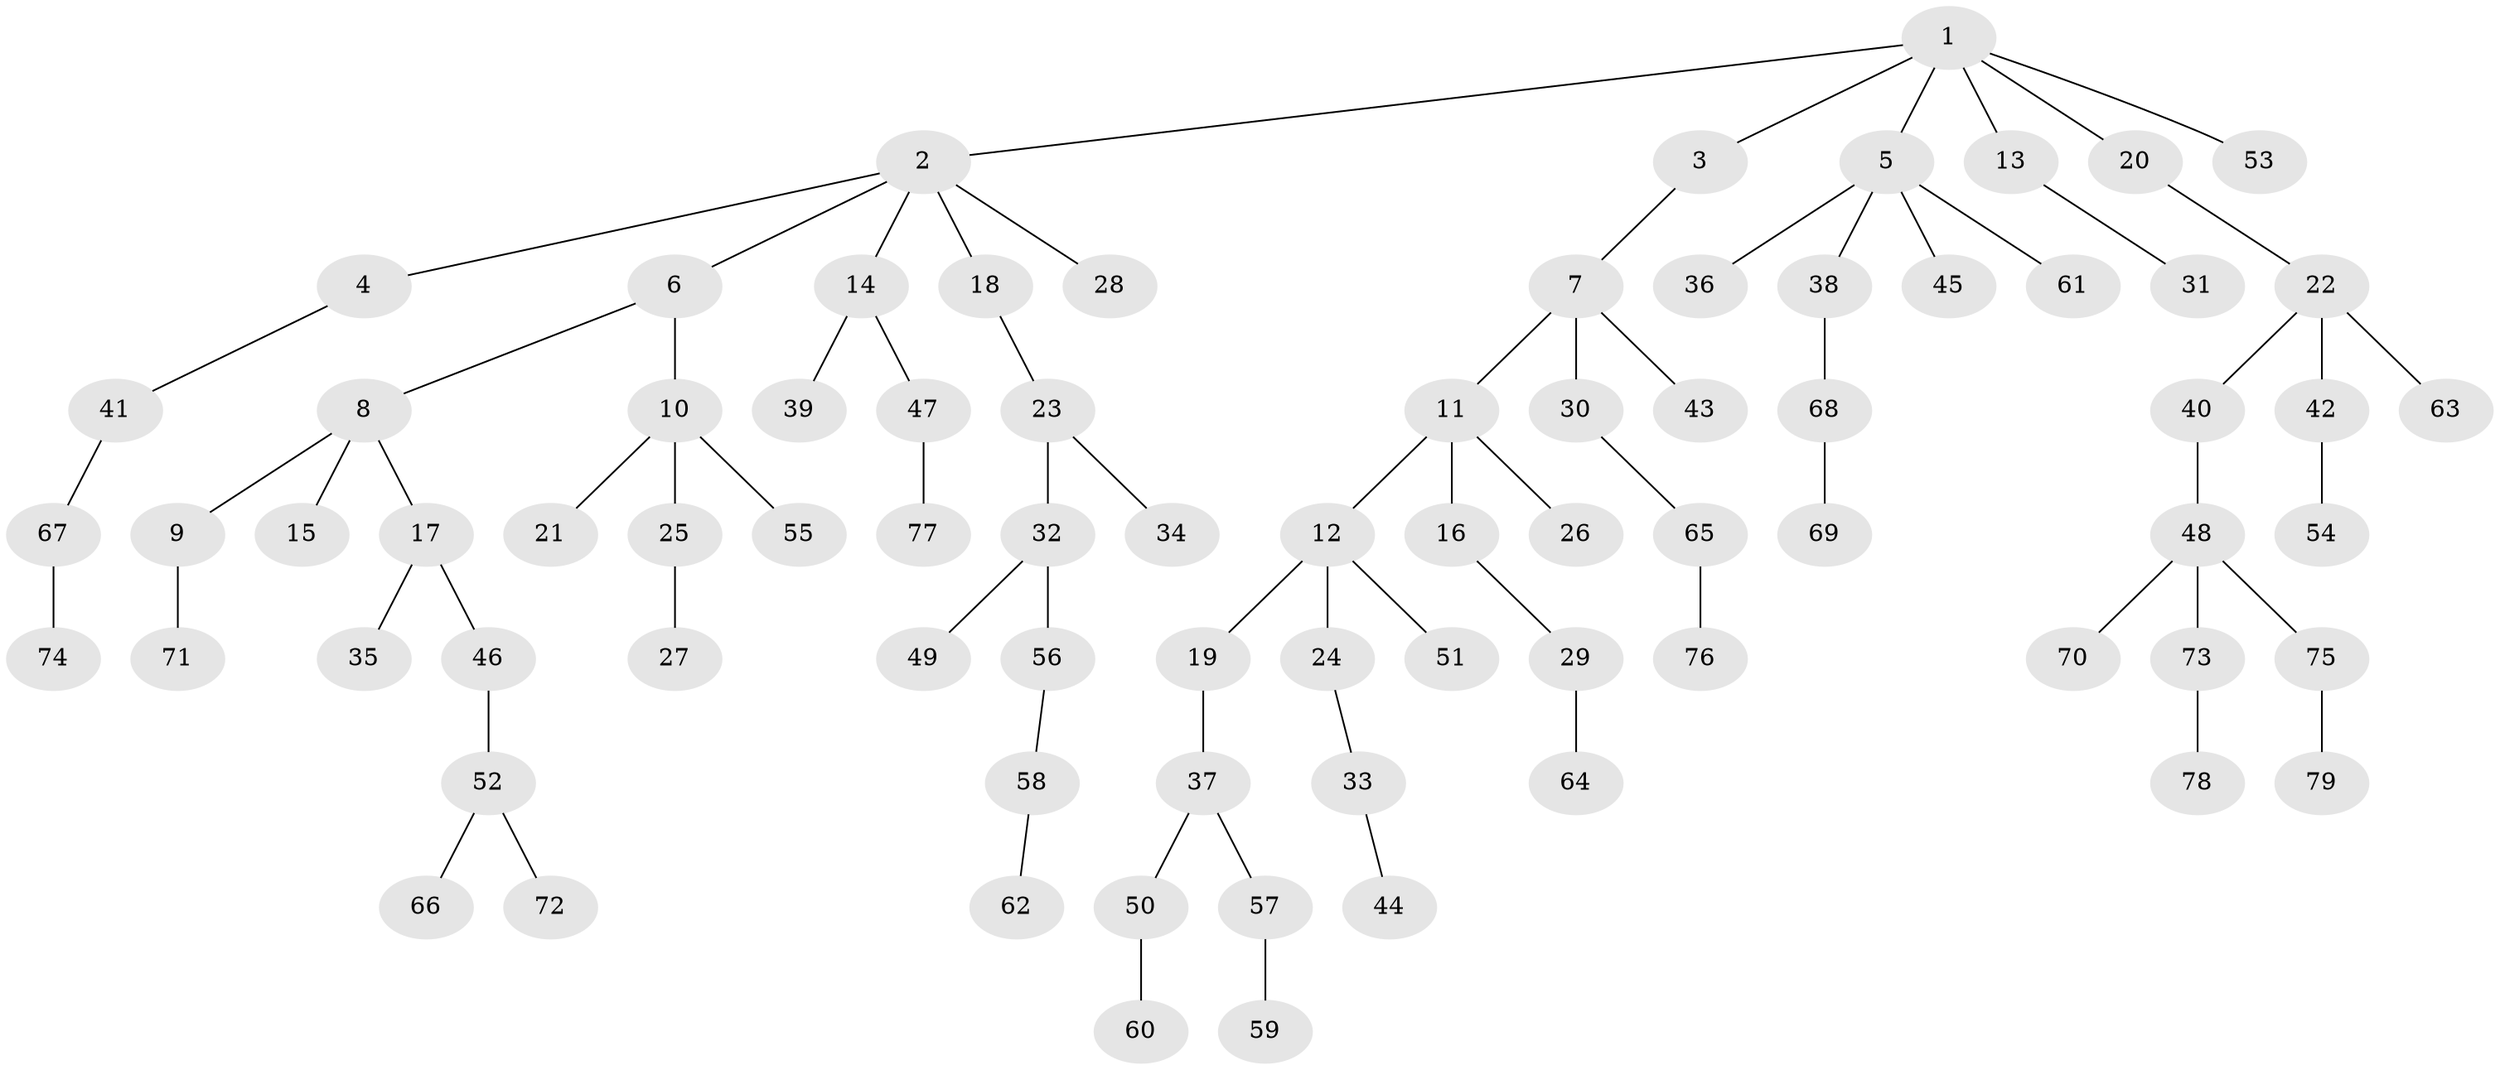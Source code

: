 // Generated by graph-tools (version 1.1) at 2025/11/02/27/25 16:11:28]
// undirected, 79 vertices, 78 edges
graph export_dot {
graph [start="1"]
  node [color=gray90,style=filled];
  1;
  2;
  3;
  4;
  5;
  6;
  7;
  8;
  9;
  10;
  11;
  12;
  13;
  14;
  15;
  16;
  17;
  18;
  19;
  20;
  21;
  22;
  23;
  24;
  25;
  26;
  27;
  28;
  29;
  30;
  31;
  32;
  33;
  34;
  35;
  36;
  37;
  38;
  39;
  40;
  41;
  42;
  43;
  44;
  45;
  46;
  47;
  48;
  49;
  50;
  51;
  52;
  53;
  54;
  55;
  56;
  57;
  58;
  59;
  60;
  61;
  62;
  63;
  64;
  65;
  66;
  67;
  68;
  69;
  70;
  71;
  72;
  73;
  74;
  75;
  76;
  77;
  78;
  79;
  1 -- 2;
  1 -- 3;
  1 -- 5;
  1 -- 13;
  1 -- 20;
  1 -- 53;
  2 -- 4;
  2 -- 6;
  2 -- 14;
  2 -- 18;
  2 -- 28;
  3 -- 7;
  4 -- 41;
  5 -- 36;
  5 -- 38;
  5 -- 45;
  5 -- 61;
  6 -- 8;
  6 -- 10;
  7 -- 11;
  7 -- 30;
  7 -- 43;
  8 -- 9;
  8 -- 15;
  8 -- 17;
  9 -- 71;
  10 -- 21;
  10 -- 25;
  10 -- 55;
  11 -- 12;
  11 -- 16;
  11 -- 26;
  12 -- 19;
  12 -- 24;
  12 -- 51;
  13 -- 31;
  14 -- 39;
  14 -- 47;
  16 -- 29;
  17 -- 35;
  17 -- 46;
  18 -- 23;
  19 -- 37;
  20 -- 22;
  22 -- 40;
  22 -- 42;
  22 -- 63;
  23 -- 32;
  23 -- 34;
  24 -- 33;
  25 -- 27;
  29 -- 64;
  30 -- 65;
  32 -- 49;
  32 -- 56;
  33 -- 44;
  37 -- 50;
  37 -- 57;
  38 -- 68;
  40 -- 48;
  41 -- 67;
  42 -- 54;
  46 -- 52;
  47 -- 77;
  48 -- 70;
  48 -- 73;
  48 -- 75;
  50 -- 60;
  52 -- 66;
  52 -- 72;
  56 -- 58;
  57 -- 59;
  58 -- 62;
  65 -- 76;
  67 -- 74;
  68 -- 69;
  73 -- 78;
  75 -- 79;
}
